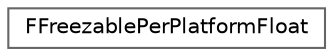 digraph "Graphical Class Hierarchy"
{
 // INTERACTIVE_SVG=YES
 // LATEX_PDF_SIZE
  bgcolor="transparent";
  edge [fontname=Helvetica,fontsize=10,labelfontname=Helvetica,labelfontsize=10];
  node [fontname=Helvetica,fontsize=10,shape=box,height=0.2,width=0.4];
  rankdir="LR";
  Node0 [id="Node000000",label="FFreezablePerPlatformFloat",height=0.2,width=0.4,color="grey40", fillcolor="white", style="filled",URL="$da/dd8/structFFreezablePerPlatformFloat.html",tooltip=" "];
}
